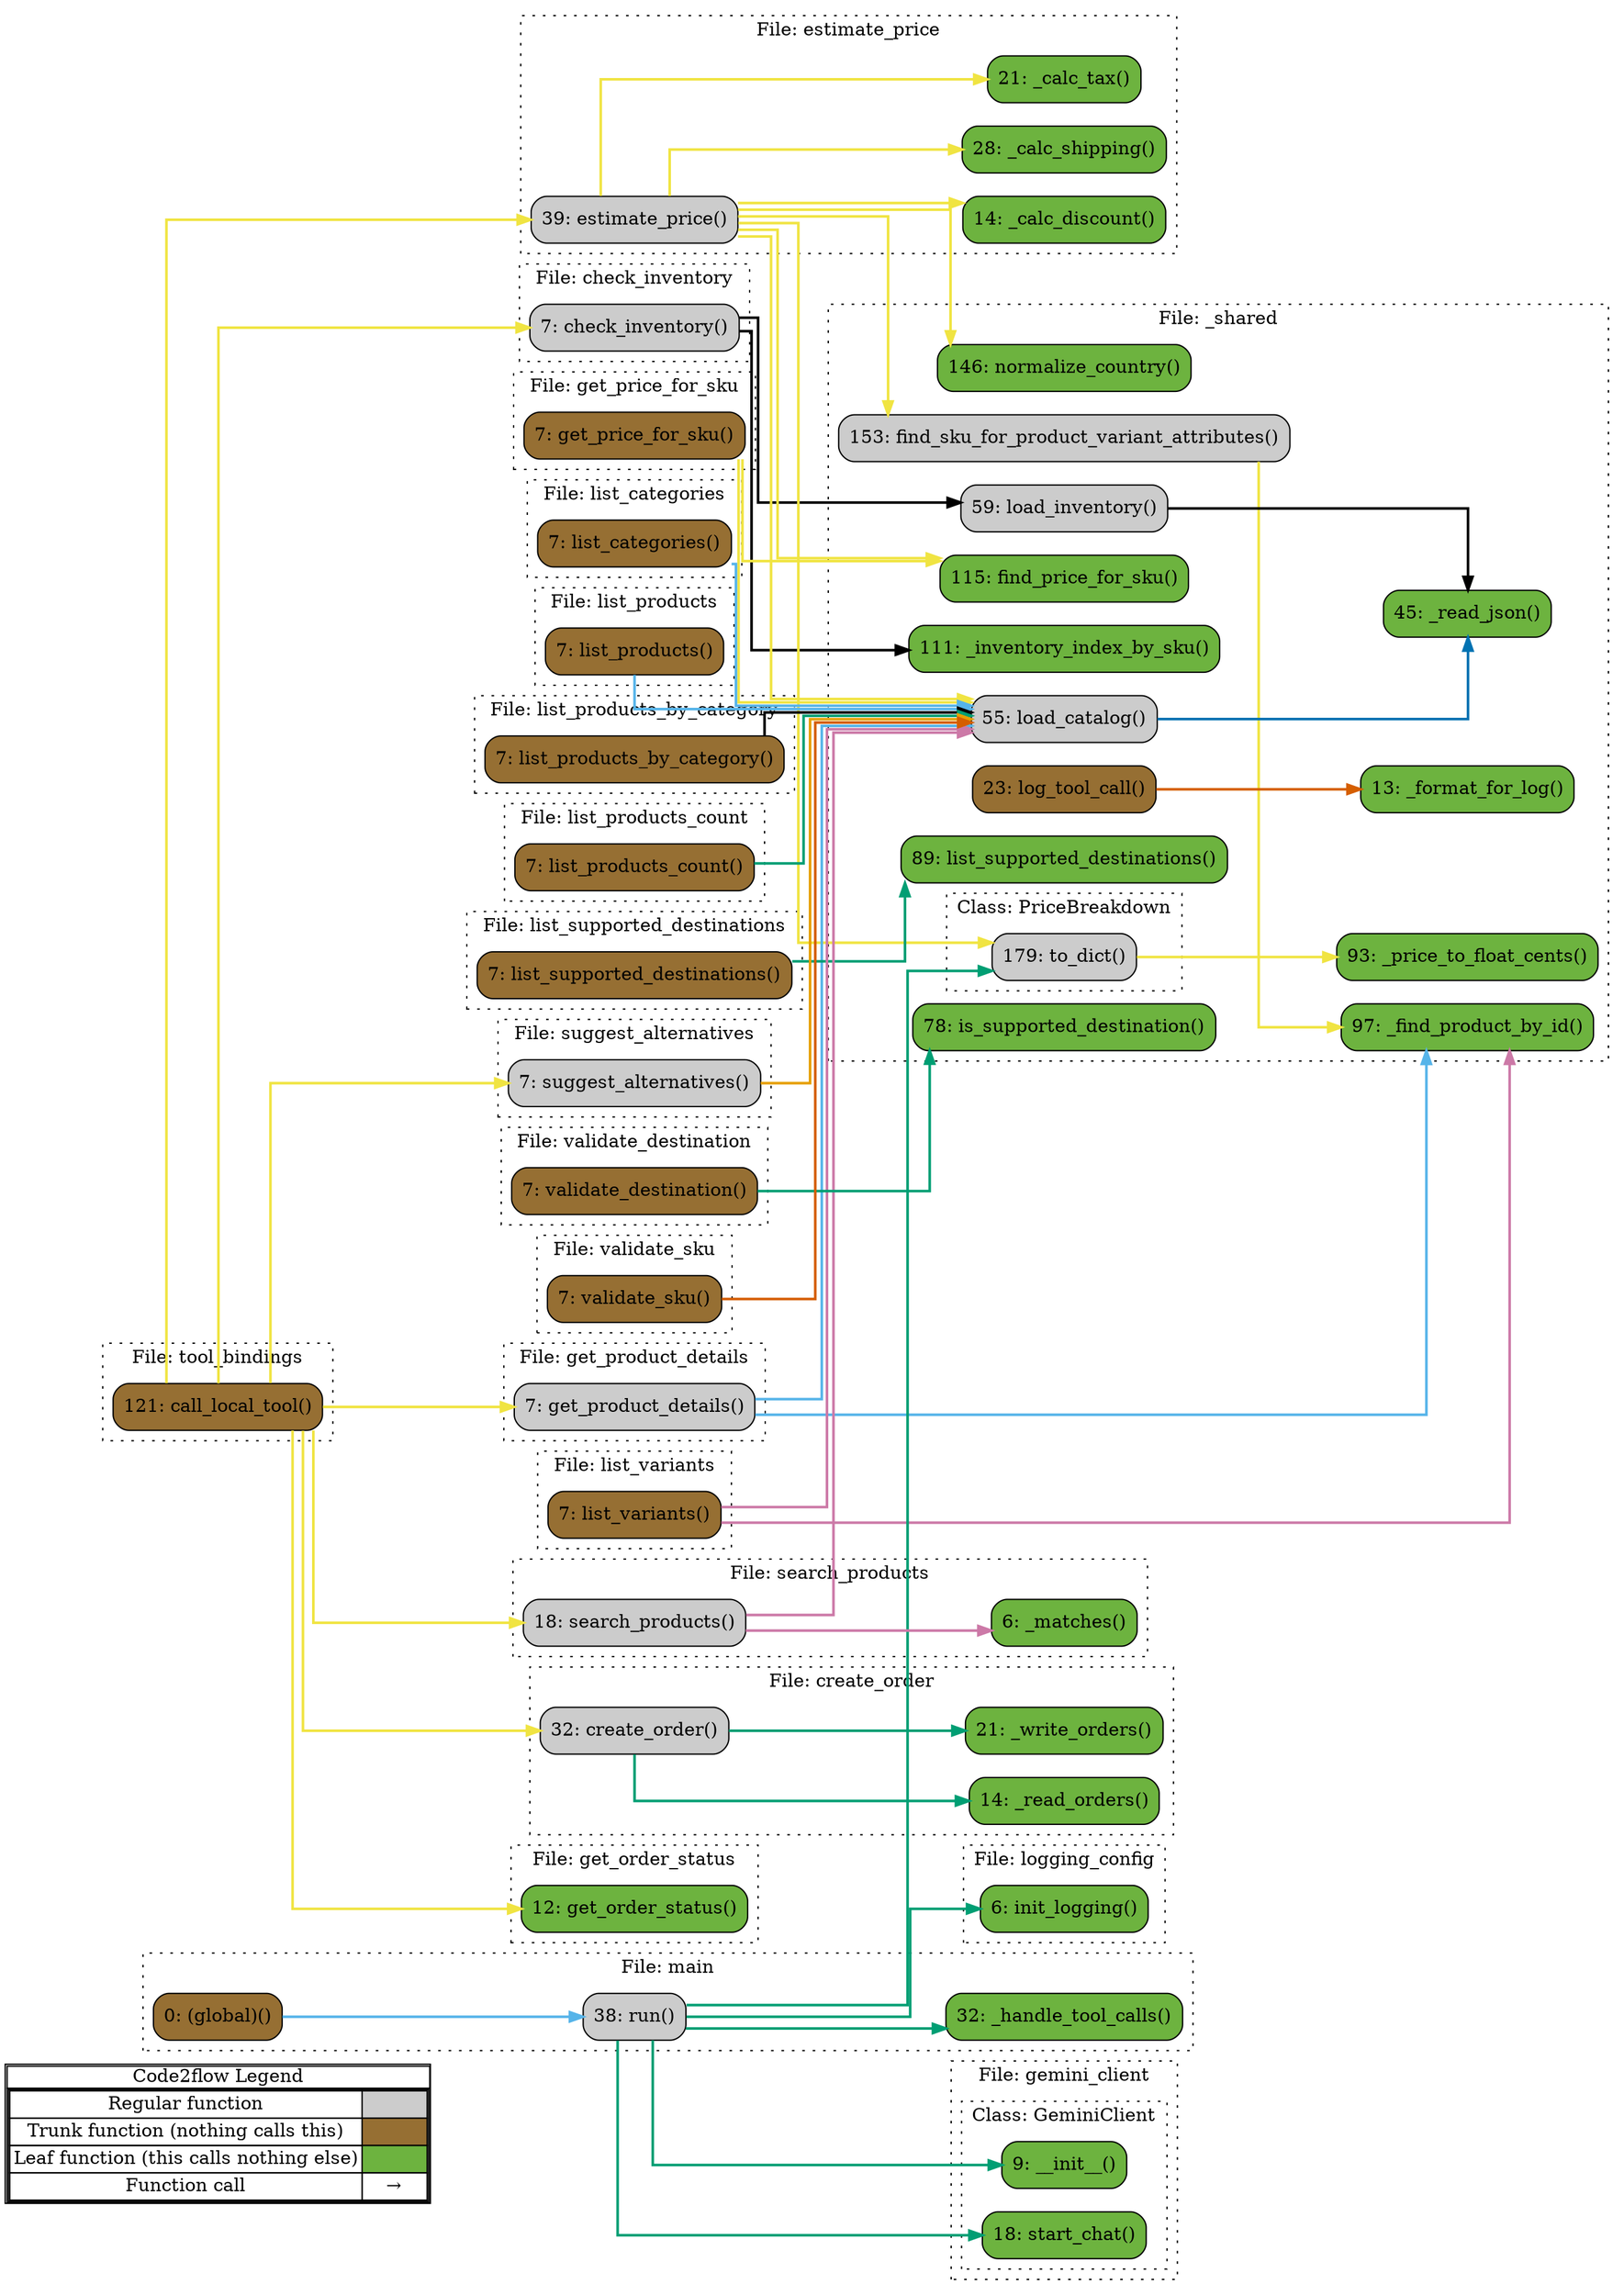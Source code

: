 digraph G {
concentrate=true;
splines="ortho";
rankdir="LR";
subgraph legend{
    rank = min;
    label = "legend";
    Legend [shape=none, margin=0, label = <
        <table cellspacing="0" cellpadding="0" border="1"><tr><td>Code2flow Legend</td></tr><tr><td>
        <table cellspacing="0">
        <tr><td>Regular function</td><td width="50px" bgcolor='#cccccc'></td></tr>
        <tr><td>Trunk function (nothing calls this)</td><td bgcolor='#966F33'></td></tr>
        <tr><td>Leaf function (this calls nothing else)</td><td bgcolor='#6db33f'></td></tr>
        <tr><td>Function call</td><td><font color='black'>&#8594;</font></td></tr>
        </table></td></tr></table>
        >];
}node_263a1ac4 [label="179: to_dict()" name="_shared::PriceBreakdown.to_dict" shape="rect" style="rounded,filled" fillcolor="#cccccc" ];
node_f33a931b [label="97: _find_product_by_id()" name="_shared::_find_product_by_id" shape="rect" style="rounded,filled" fillcolor="#6db33f" ];
node_b58e92c8 [label="13: _format_for_log()" name="_shared::_format_for_log" shape="rect" style="rounded,filled" fillcolor="#6db33f" ];
node_b0191698 [label="111: _inventory_index_by_sku()" name="_shared::_inventory_index_by_sku" shape="rect" style="rounded,filled" fillcolor="#6db33f" ];
node_ffe05053 [label="93: _price_to_float_cents()" name="_shared::_price_to_float_cents" shape="rect" style="rounded,filled" fillcolor="#6db33f" ];
node_f53afb86 [label="45: _read_json()" name="_shared::_read_json" shape="rect" style="rounded,filled" fillcolor="#6db33f" ];
node_0879617d [label="115: find_price_for_sku()" name="_shared::find_price_for_sku" shape="rect" style="rounded,filled" fillcolor="#6db33f" ];
node_edd3c224 [label="153: find_sku_for_product_variant_attributes()" name="_shared::find_sku_for_product_variant_attributes" shape="rect" style="rounded,filled" fillcolor="#cccccc" ];
node_9c8ae3ad [label="78: is_supported_destination()" name="_shared::is_supported_destination" shape="rect" style="rounded,filled" fillcolor="#6db33f" ];
node_863ad4d6 [label="89: list_supported_destinations()" name="_shared::list_supported_destinations" shape="rect" style="rounded,filled" fillcolor="#6db33f" ];
node_033fd425 [label="55: load_catalog()" name="_shared::load_catalog" shape="rect" style="rounded,filled" fillcolor="#cccccc" ];
node_5c36b3c8 [label="59: load_inventory()" name="_shared::load_inventory" shape="rect" style="rounded,filled" fillcolor="#cccccc" ];
node_eaa358d6 [label="23: log_tool_call()" name="_shared::log_tool_call" shape="rect" style="rounded,filled" fillcolor="#966F33" ];
node_e830690b [label="146: normalize_country()" name="_shared::normalize_country" shape="rect" style="rounded,filled" fillcolor="#6db33f" ];
node_622308b8 [label="7: check_inventory()" name="check_inventory::check_inventory" shape="rect" style="rounded,filled" fillcolor="#cccccc" ];
node_97f5a6bb [label="14: _read_orders()" name="create_order::_read_orders" shape="rect" style="rounded,filled" fillcolor="#6db33f" ];
node_23db8368 [label="21: _write_orders()" name="create_order::_write_orders" shape="rect" style="rounded,filled" fillcolor="#6db33f" ];
node_12a05c63 [label="32: create_order()" name="create_order::create_order" shape="rect" style="rounded,filled" fillcolor="#cccccc" ];
node_565b043c [label="14: _calc_discount()" name="estimate_price::_calc_discount" shape="rect" style="rounded,filled" fillcolor="#6db33f" ];
node_68c61a15 [label="28: _calc_shipping()" name="estimate_price::_calc_shipping" shape="rect" style="rounded,filled" fillcolor="#6db33f" ];
node_276bef55 [label="21: _calc_tax()" name="estimate_price::_calc_tax" shape="rect" style="rounded,filled" fillcolor="#6db33f" ];
node_01271f6c [label="39: estimate_price()" name="estimate_price::estimate_price" shape="rect" style="rounded,filled" fillcolor="#cccccc" ];
node_dd5572a5 [label="9: __init__()" name="gemini_client::GeminiClient.__init__" shape="rect" style="rounded,filled" fillcolor="#6db33f" ];
node_f51090c8 [label="18: start_chat()" name="gemini_client::GeminiClient.start_chat" shape="rect" style="rounded,filled" fillcolor="#6db33f" ];
node_6fd2c11b [label="12: get_order_status()" name="get_order_status::get_order_status" shape="rect" style="rounded,filled" fillcolor="#6db33f" ];
node_60459a44 [label="7: get_price_for_sku()" name="get_price_for_sku::get_price_for_sku" shape="rect" style="rounded,filled" fillcolor="#966F33" ];
node_2ac77ce2 [label="7: get_product_details()" name="get_product_details::get_product_details" shape="rect" style="rounded,filled" fillcolor="#cccccc" ];
node_c0ea9a12 [label="7: list_categories()" name="list_categories::list_categories" shape="rect" style="rounded,filled" fillcolor="#966F33" ];
node_4d2e4ff2 [label="7: list_products()" name="list_products::list_products" shape="rect" style="rounded,filled" fillcolor="#966F33" ];
node_b861b2a8 [label="7: list_products_by_category()" name="list_products_by_category::list_products_by_category" shape="rect" style="rounded,filled" fillcolor="#966F33" ];
node_c2d1fd63 [label="7: list_products_count()" name="list_products_count::list_products_count" shape="rect" style="rounded,filled" fillcolor="#966F33" ];
node_532f4db3 [label="7: list_supported_destinations()" name="list_supported_destinations::list_supported_destinations" shape="rect" style="rounded,filled" fillcolor="#966F33" ];
node_9a96423f [label="7: list_variants()" name="list_variants::list_variants" shape="rect" style="rounded,filled" fillcolor="#966F33" ];
node_4002af42 [label="6: init_logging()" name="logging_config::init_logging" shape="rect" style="rounded,filled" fillcolor="#6db33f" ];
node_628e371a [label="0: (global)()" name="main::(global)" shape="rect" style="rounded,filled" fillcolor="#966F33" ];
node_b704e5cb [label="32: _handle_tool_calls()" name="main::_handle_tool_calls" shape="rect" style="rounded,filled" fillcolor="#6db33f" ];
node_25ff360b [label="38: run()" name="main::run" shape="rect" style="rounded,filled" fillcolor="#cccccc" ];
node_921db1d1 [label="6: _matches()" name="search_products::_matches" shape="rect" style="rounded,filled" fillcolor="#6db33f" ];
node_40829d67 [label="18: search_products()" name="search_products::search_products" shape="rect" style="rounded,filled" fillcolor="#cccccc" ];
node_b282cef1 [label="7: suggest_alternatives()" name="suggest_alternatives::suggest_alternatives" shape="rect" style="rounded,filled" fillcolor="#cccccc" ];
node_21fdfe94 [label="121: call_local_tool()" name="tool_bindings::call_local_tool" shape="rect" style="rounded,filled" fillcolor="#966F33" ];
node_e520e823 [label="7: validate_destination()" name="validate_destination::validate_destination" shape="rect" style="rounded,filled" fillcolor="#966F33" ];
node_7362c20e [label="7: validate_sku()" name="validate_sku::validate_sku" shape="rect" style="rounded,filled" fillcolor="#966F33" ];
node_263a1ac4 -> node_ffe05053 [color="#F0E442" penwidth="2"];
node_263a1ac4 -> node_ffe05053 [color="#F0E442" penwidth="2"];
node_263a1ac4 -> node_ffe05053 [color="#F0E442" penwidth="2"];
node_263a1ac4 -> node_ffe05053 [color="#F0E442" penwidth="2"];
node_263a1ac4 -> node_ffe05053 [color="#F0E442" penwidth="2"];
node_edd3c224 -> node_f33a931b [color="#F0E442" penwidth="2"];
node_033fd425 -> node_f53afb86 [color="#0072B2" penwidth="2"];
node_5c36b3c8 -> node_f53afb86 [color="#000000" penwidth="2"];
node_eaa358d6 -> node_b58e92c8 [color="#D55E00" penwidth="2"];
node_eaa358d6 -> node_b58e92c8 [color="#D55E00" penwidth="2"];
node_622308b8 -> node_b0191698 [color="#000000" penwidth="2"];
node_622308b8 -> node_5c36b3c8 [color="#000000" penwidth="2"];
node_12a05c63 -> node_97f5a6bb [color="#009E73" penwidth="2"];
node_12a05c63 -> node_23db8368 [color="#009E73" penwidth="2"];
node_01271f6c -> node_263a1ac4 [color="#F0E442" penwidth="2"];
node_01271f6c -> node_0879617d [color="#F0E442" penwidth="2"];
node_01271f6c -> node_edd3c224 [color="#F0E442" penwidth="2"];
node_01271f6c -> node_033fd425 [color="#F0E442" penwidth="2"];
node_01271f6c -> node_e830690b [color="#F0E442" penwidth="2"];
node_01271f6c -> node_565b043c [color="#F0E442" penwidth="2"];
node_01271f6c -> node_68c61a15 [color="#F0E442" penwidth="2"];
node_01271f6c -> node_276bef55 [color="#F0E442" penwidth="2"];
node_60459a44 -> node_0879617d [color="#F0E442" penwidth="2"];
node_60459a44 -> node_033fd425 [color="#F0E442" penwidth="2"];
node_2ac77ce2 -> node_f33a931b [color="#56B4E9" penwidth="2"];
node_2ac77ce2 -> node_033fd425 [color="#56B4E9" penwidth="2"];
node_c0ea9a12 -> node_033fd425 [color="#56B4E9" penwidth="2"];
node_4d2e4ff2 -> node_033fd425 [color="#56B4E9" penwidth="2"];
node_b861b2a8 -> node_033fd425 [color="#000000" penwidth="2"];
node_c2d1fd63 -> node_033fd425 [color="#009E73" penwidth="2"];
node_532f4db3 -> node_863ad4d6 [color="#009E73" penwidth="2"];
node_9a96423f -> node_f33a931b [color="#CC79A7" penwidth="2"];
node_9a96423f -> node_033fd425 [color="#CC79A7" penwidth="2"];
node_628e371a -> node_25ff360b [color="#56B4E9" penwidth="2"];
node_25ff360b -> node_263a1ac4 [color="#009E73" penwidth="2"];
node_25ff360b -> node_dd5572a5 [color="#009E73" penwidth="2"];
node_25ff360b -> node_f51090c8 [color="#009E73" penwidth="2"];
node_25ff360b -> node_4002af42 [color="#009E73" penwidth="2"];
node_25ff360b -> node_b704e5cb [color="#009E73" penwidth="2"];
node_40829d67 -> node_033fd425 [color="#CC79A7" penwidth="2"];
node_40829d67 -> node_921db1d1 [color="#CC79A7" penwidth="2"];
node_b282cef1 -> node_033fd425 [color="#E69F00" penwidth="2"];
node_21fdfe94 -> node_622308b8 [color="#F0E442" penwidth="2"];
node_21fdfe94 -> node_12a05c63 [color="#F0E442" penwidth="2"];
node_21fdfe94 -> node_01271f6c [color="#F0E442" penwidth="2"];
node_21fdfe94 -> node_6fd2c11b [color="#F0E442" penwidth="2"];
node_21fdfe94 -> node_2ac77ce2 [color="#F0E442" penwidth="2"];
node_21fdfe94 -> node_40829d67 [color="#F0E442" penwidth="2"];
node_21fdfe94 -> node_b282cef1 [color="#F0E442" penwidth="2"];
node_e520e823 -> node_9c8ae3ad [color="#009E73" penwidth="2"];
node_7362c20e -> node_033fd425 [color="#D55E00" penwidth="2"];
subgraph cluster_d98a4bb7 {
    node_b58e92c8 node_eaa358d6 node_f53afb86 node_033fd425 node_5c36b3c8 node_9c8ae3ad node_863ad4d6 node_ffe05053 node_f33a931b node_b0191698 node_0879617d node_e830690b node_edd3c224;
    label="File: _shared";
    name="_shared";
    style="filled";
    graph[style=dotted];
    subgraph cluster_66fe0512 {
        node_263a1ac4;
        label="Class: PriceBreakdown";
        name="PriceBreakdown";
        style="filled";
        graph[style=dotted];
    };
};
subgraph cluster_c45fb348 {
    node_622308b8;
    label="File: check_inventory";
    name="check_inventory";
    style="filled";
    graph[style=dotted];
};
subgraph cluster_5a2a13e3 {
    node_97f5a6bb node_23db8368 node_12a05c63;
    label="File: create_order";
    name="create_order";
    style="filled";
    graph[style=dotted];
};
subgraph cluster_89893d75 {
    node_565b043c node_276bef55 node_68c61a15 node_01271f6c;
    label="File: estimate_price";
    name="estimate_price";
    style="filled";
    graph[style=dotted];
};
subgraph cluster_cb07e7db {
    label="File: gemini_client";
    name="gemini_client";
    style="filled";
    graph[style=dotted];
    subgraph cluster_99c6c704 {
        node_dd5572a5 node_f51090c8;
        label="Class: GeminiClient";
        name="GeminiClient";
        style="filled";
        graph[style=dotted];
    };
};
subgraph cluster_d765179b {
    node_6fd2c11b;
    label="File: get_order_status";
    name="get_order_status";
    style="filled";
    graph[style=dotted];
};
subgraph cluster_49febfd0 {
    node_60459a44;
    label="File: get_price_for_sku";
    name="get_price_for_sku";
    style="filled";
    graph[style=dotted];
};
subgraph cluster_6319830b {
    node_2ac77ce2;
    label="File: get_product_details";
    name="get_product_details";
    style="filled";
    graph[style=dotted];
};
subgraph cluster_fcdc7e0f {
    node_c0ea9a12;
    label="File: list_categories";
    name="list_categories";
    style="filled";
    graph[style=dotted];
};
subgraph cluster_51d480aa {
    node_4d2e4ff2;
    label="File: list_products";
    name="list_products";
    style="filled";
    graph[style=dotted];
};
subgraph cluster_939a4006 {
    node_b861b2a8;
    label="File: list_products_by_category";
    name="list_products_by_category";
    style="filled";
    graph[style=dotted];
};
subgraph cluster_65a31f4e {
    node_c2d1fd63;
    label="File: list_products_count";
    name="list_products_count";
    style="filled";
    graph[style=dotted];
};
subgraph cluster_9c13e3b3 {
    node_532f4db3;
    label="File: list_supported_destinations";
    name="list_supported_destinations";
    style="filled";
    graph[style=dotted];
};
subgraph cluster_be72b819 {
    node_9a96423f;
    label="File: list_variants";
    name="list_variants";
    style="filled";
    graph[style=dotted];
};
subgraph cluster_3f8632c8 {
    node_4002af42;
    label="File: logging_config";
    name="logging_config";
    style="filled";
    graph[style=dotted];
};
subgraph cluster_640c2cf5 {
    node_b704e5cb node_25ff360b node_628e371a;
    label="File: main";
    name="main";
    style="filled";
    graph[style=dotted];
};
subgraph cluster_58fdc871 {
    node_921db1d1 node_40829d67;
    label="File: search_products";
    name="search_products";
    style="filled";
    graph[style=dotted];
};
subgraph cluster_7a39e2a4 {
    node_b282cef1;
    label="File: suggest_alternatives";
    name="suggest_alternatives";
    style="filled";
    graph[style=dotted];
};
subgraph cluster_aa2ea2ee {
    node_21fdfe94;
    label="File: tool_bindings";
    name="tool_bindings";
    style="filled";
    graph[style=dotted];
};
subgraph cluster_d46bab2d {
    node_e520e823;
    label="File: validate_destination";
    name="validate_destination";
    style="filled";
    graph[style=dotted];
};
subgraph cluster_6c2452ed {
    node_7362c20e;
    label="File: validate_sku";
    name="validate_sku";
    style="filled";
    graph[style=dotted];
};
}
